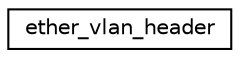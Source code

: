 digraph G
{
  edge [fontname="Helvetica",fontsize="10",labelfontname="Helvetica",labelfontsize="10"];
  node [fontname="Helvetica",fontsize="10",shape=record];
  rankdir="LR";
  Node1 [label="ether_vlan_header",height=0.2,width=0.4,color="black", fillcolor="white", style="filled",URL="$structether__vlan__header.html"];
}
